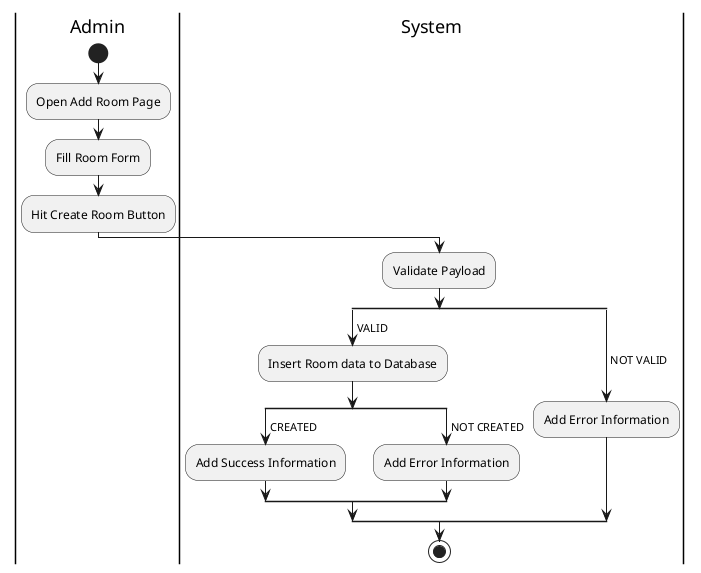 @startuml CreateRoom

skinparam ConditionEndStyle hline
skinparam conditionStyle diamond
skinparam Monochrome true
skinparam Shadowing false

|Admin|
start
:Open Add Room Page;
:Fill Room Form;
:Hit Create Room Button;

|System|
:Validate Payload;
split
    -> VALID;
    :Insert Room data to Database;
    split
        -> CREATED;
        :Add Success Information;
    split again
        -> NOT CREATED;
        :Add Error Information;
    end split
split again
    -> NOT VALID;
    :Add Error Information;
end split
stop

@enduml
